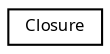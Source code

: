 digraph "Graphical Class Hierarchy"
{
  edge [fontname="Sans",fontsize="8",labelfontname="Sans",labelfontsize="8"];
  node [fontname="Sans",fontsize="8",shape=record];
  rankdir="LR";
  Node1 [label="Closure",height=0.2,width=0.4,color="black", fillcolor="white", style="filled",URL="$union_closure.html"];
}
